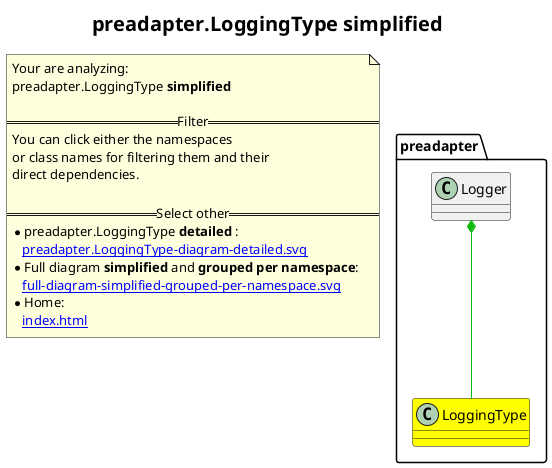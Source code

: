 @startuml
skinparam linetype ortho
title <size:20>preadapter.LoggingType **simplified** </size>
note "Your are analyzing:\npreadapter.LoggingType **simplified** \n\n==Filter==\nYou can click either the namespaces \nor class names for filtering them and their\ndirect dependencies.\n\n==Select other==\n* preadapter.LoggingType **detailed** :\n   [[preadapter.LoggingType-diagram-detailed.svg]]\n* Full diagram **simplified** and **grouped per namespace**:\n   [[full-diagram-simplified-grouped-per-namespace.svg]]\n* Home:\n   [[index.html]]" as FloatingNote
class preadapter.LoggingType [[preadapter.LoggingType-diagram-simplified.svg]] #yellow {
}
class preadapter.Logger [[preadapter.Logger-diagram-simplified.svg]]  {
}
 ' *************************************** 
 ' *************************************** 
 ' *************************************** 
' Class relations extracted from namespace:
' preadapter
preadapter.Logger *-[#10BB10]- preadapter.LoggingType 
@enduml